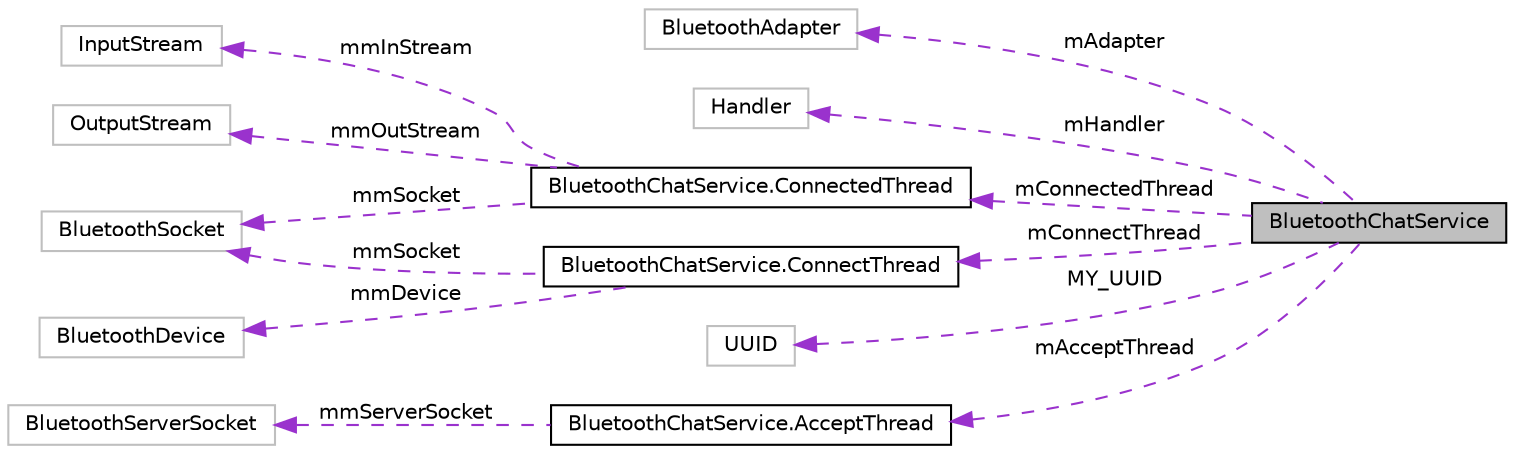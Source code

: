 digraph G
{
  edge [fontname="Helvetica",fontsize="10",labelfontname="Helvetica",labelfontsize="10"];
  node [fontname="Helvetica",fontsize="10",shape=record];
  rankdir="LR";
  Node1 [label="BluetoothChatService",height=0.2,width=0.4,color="black", fillcolor="grey75", style="filled" fontcolor="black"];
  Node2 -> Node1 [dir="back",color="darkorchid3",fontsize="10",style="dashed",label=" mAdapter" ,fontname="Helvetica"];
  Node2 [label="BluetoothAdapter",height=0.2,width=0.4,color="grey75", fillcolor="white", style="filled"];
  Node3 -> Node1 [dir="back",color="darkorchid3",fontsize="10",style="dashed",label=" mHandler" ,fontname="Helvetica"];
  Node3 [label="Handler",height=0.2,width=0.4,color="grey75", fillcolor="white", style="filled"];
  Node4 -> Node1 [dir="back",color="darkorchid3",fontsize="10",style="dashed",label=" mConnectedThread" ,fontname="Helvetica"];
  Node4 [label="BluetoothChatService.ConnectedThread",height=0.2,width=0.4,color="black", fillcolor="white", style="filled",URL="$classcom_1_1example_1_1android_1_1_bluetooth_chat_1_1_bluetooth_chat_service_1_1_connected_thread.html"];
  Node5 -> Node4 [dir="back",color="darkorchid3",fontsize="10",style="dashed",label=" mmInStream" ,fontname="Helvetica"];
  Node5 [label="InputStream",height=0.2,width=0.4,color="grey75", fillcolor="white", style="filled"];
  Node6 -> Node4 [dir="back",color="darkorchid3",fontsize="10",style="dashed",label=" mmOutStream" ,fontname="Helvetica"];
  Node6 [label="OutputStream",height=0.2,width=0.4,color="grey75", fillcolor="white", style="filled"];
  Node7 -> Node4 [dir="back",color="darkorchid3",fontsize="10",style="dashed",label=" mmSocket" ,fontname="Helvetica"];
  Node7 [label="BluetoothSocket",height=0.2,width=0.4,color="grey75", fillcolor="white", style="filled"];
  Node8 -> Node1 [dir="back",color="darkorchid3",fontsize="10",style="dashed",label=" MY_UUID" ,fontname="Helvetica"];
  Node8 [label="UUID",height=0.2,width=0.4,color="grey75", fillcolor="white", style="filled"];
  Node9 -> Node1 [dir="back",color="darkorchid3",fontsize="10",style="dashed",label=" mAcceptThread" ,fontname="Helvetica"];
  Node9 [label="BluetoothChatService.AcceptThread",height=0.2,width=0.4,color="black", fillcolor="white", style="filled",URL="$classcom_1_1example_1_1android_1_1_bluetooth_chat_1_1_bluetooth_chat_service_1_1_accept_thread.html"];
  Node10 -> Node9 [dir="back",color="darkorchid3",fontsize="10",style="dashed",label=" mmServerSocket" ,fontname="Helvetica"];
  Node10 [label="BluetoothServerSocket",height=0.2,width=0.4,color="grey75", fillcolor="white", style="filled"];
  Node11 -> Node1 [dir="back",color="darkorchid3",fontsize="10",style="dashed",label=" mConnectThread" ,fontname="Helvetica"];
  Node11 [label="BluetoothChatService.ConnectThread",height=0.2,width=0.4,color="black", fillcolor="white", style="filled",URL="$classcom_1_1example_1_1android_1_1_bluetooth_chat_1_1_bluetooth_chat_service_1_1_connect_thread.html"];
  Node12 -> Node11 [dir="back",color="darkorchid3",fontsize="10",style="dashed",label=" mmDevice" ,fontname="Helvetica"];
  Node12 [label="BluetoothDevice",height=0.2,width=0.4,color="grey75", fillcolor="white", style="filled"];
  Node7 -> Node11 [dir="back",color="darkorchid3",fontsize="10",style="dashed",label=" mmSocket" ,fontname="Helvetica"];
}
